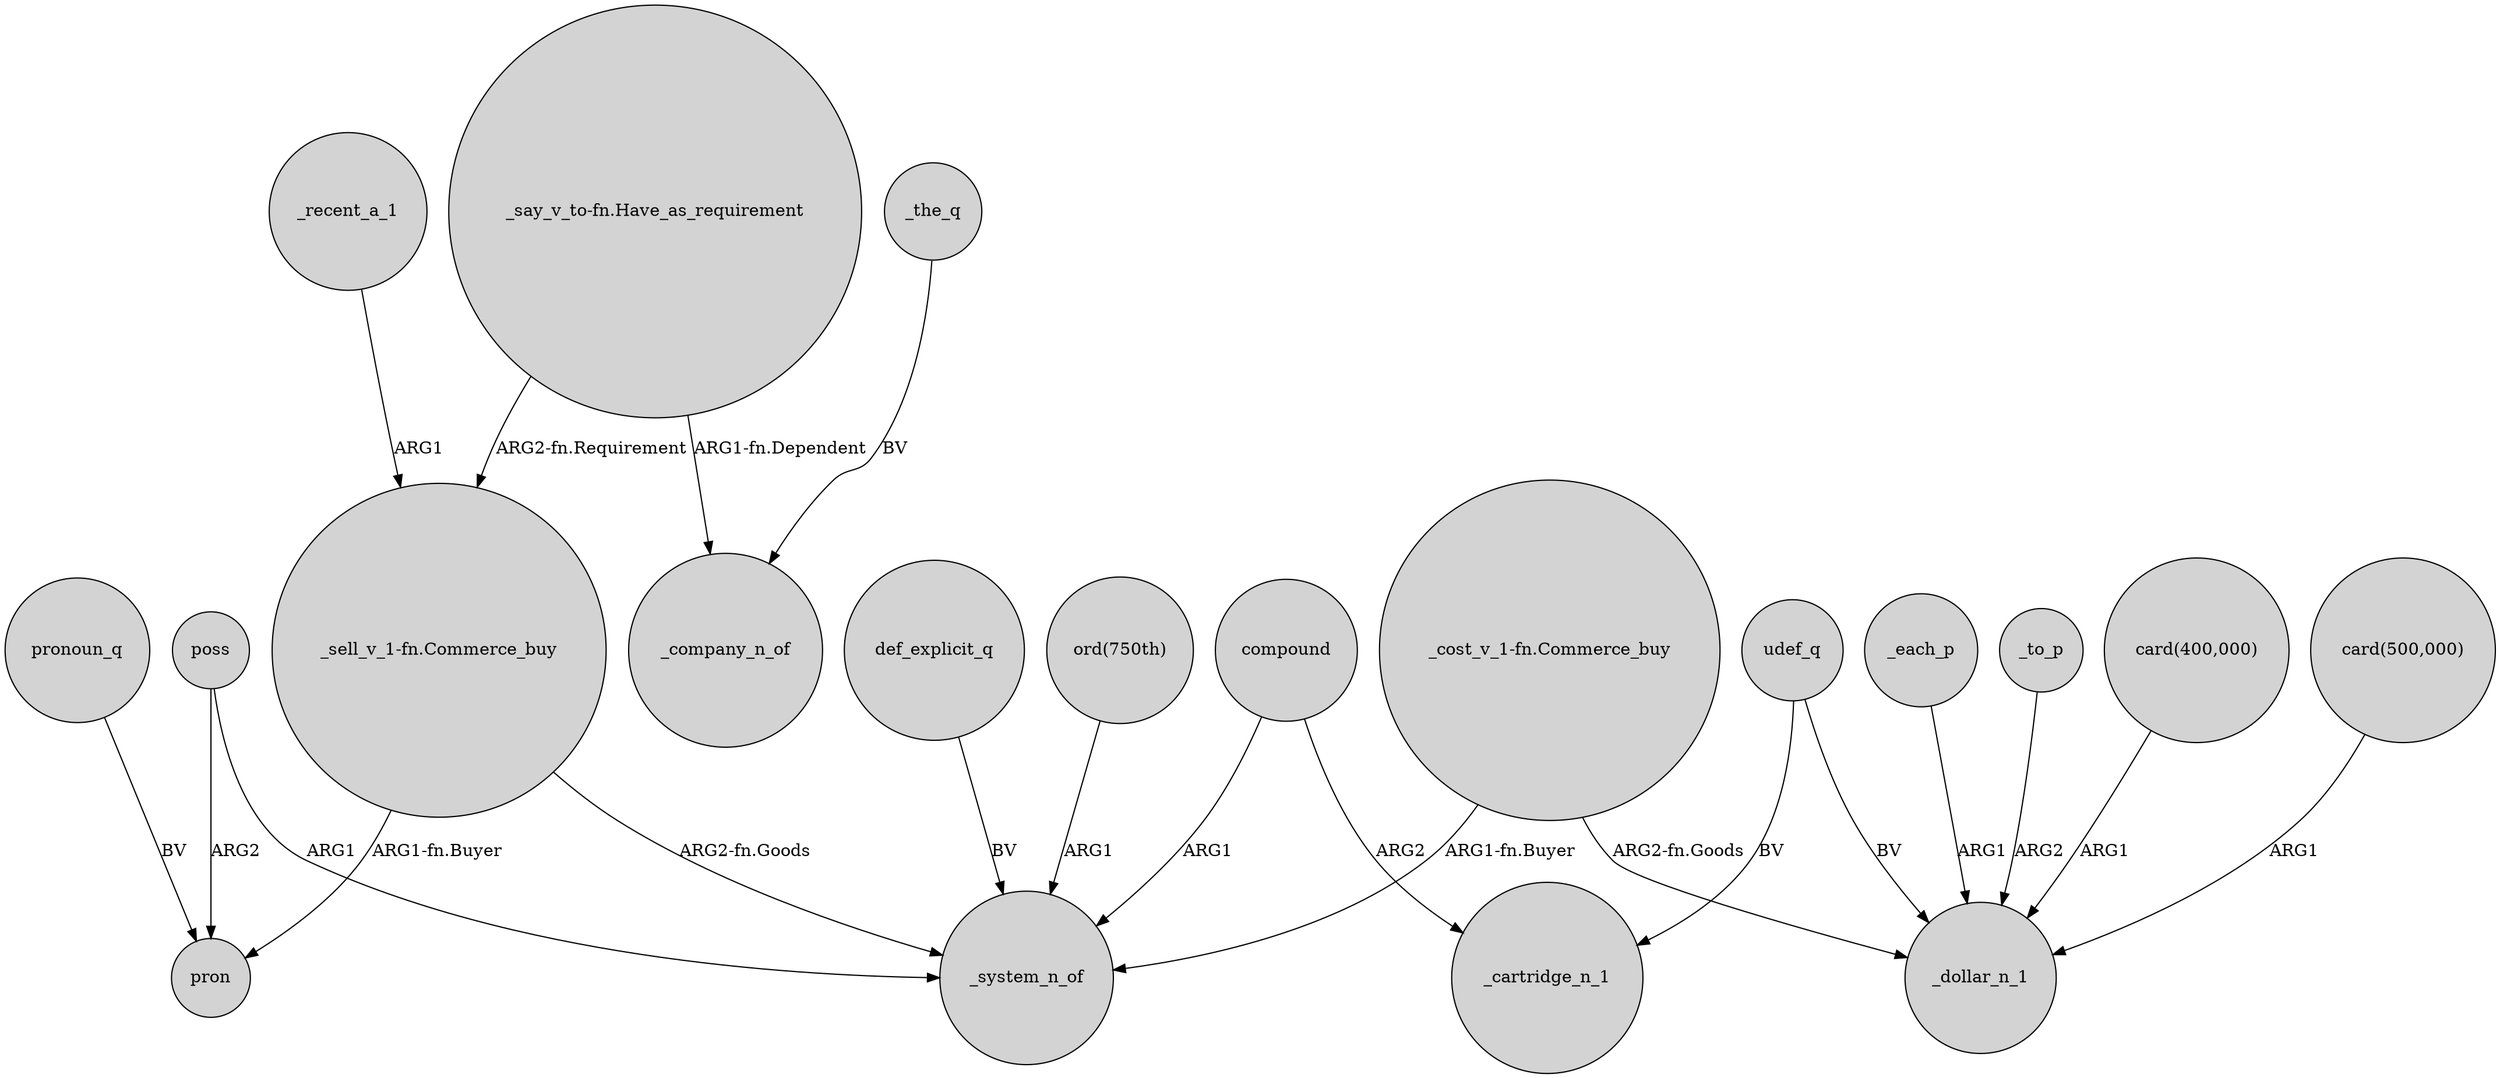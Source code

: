 digraph {
	node [shape=circle style=filled]
	compound -> _system_n_of [label=ARG1]
	poss -> _system_n_of [label=ARG1]
	_recent_a_1 -> "_sell_v_1-fn.Commerce_buy" [label=ARG1]
	compound -> _cartridge_n_1 [label=ARG2]
	udef_q -> _cartridge_n_1 [label=BV]
	_to_p -> _dollar_n_1 [label=ARG2]
	"card(400,000)" -> _dollar_n_1 [label=ARG1]
	"_sell_v_1-fn.Commerce_buy" -> _system_n_of [label="ARG2-fn.Goods"]
	pronoun_q -> pron [label=BV]
	"_say_v_to-fn.Have_as_requirement" -> _company_n_of [label="ARG1-fn.Dependent"]
	poss -> pron [label=ARG2]
	udef_q -> _dollar_n_1 [label=BV]
	"_say_v_to-fn.Have_as_requirement" -> "_sell_v_1-fn.Commerce_buy" [label="ARG2-fn.Requirement"]
	"ord(750th)" -> _system_n_of [label=ARG1]
	"card(500,000)" -> _dollar_n_1 [label=ARG1]
	"_cost_v_1-fn.Commerce_buy" -> _system_n_of [label="ARG1-fn.Buyer"]
	_each_p -> _dollar_n_1 [label=ARG1]
	"_cost_v_1-fn.Commerce_buy" -> _dollar_n_1 [label="ARG2-fn.Goods"]
	def_explicit_q -> _system_n_of [label=BV]
	"_sell_v_1-fn.Commerce_buy" -> pron [label="ARG1-fn.Buyer"]
	_the_q -> _company_n_of [label=BV]
}
